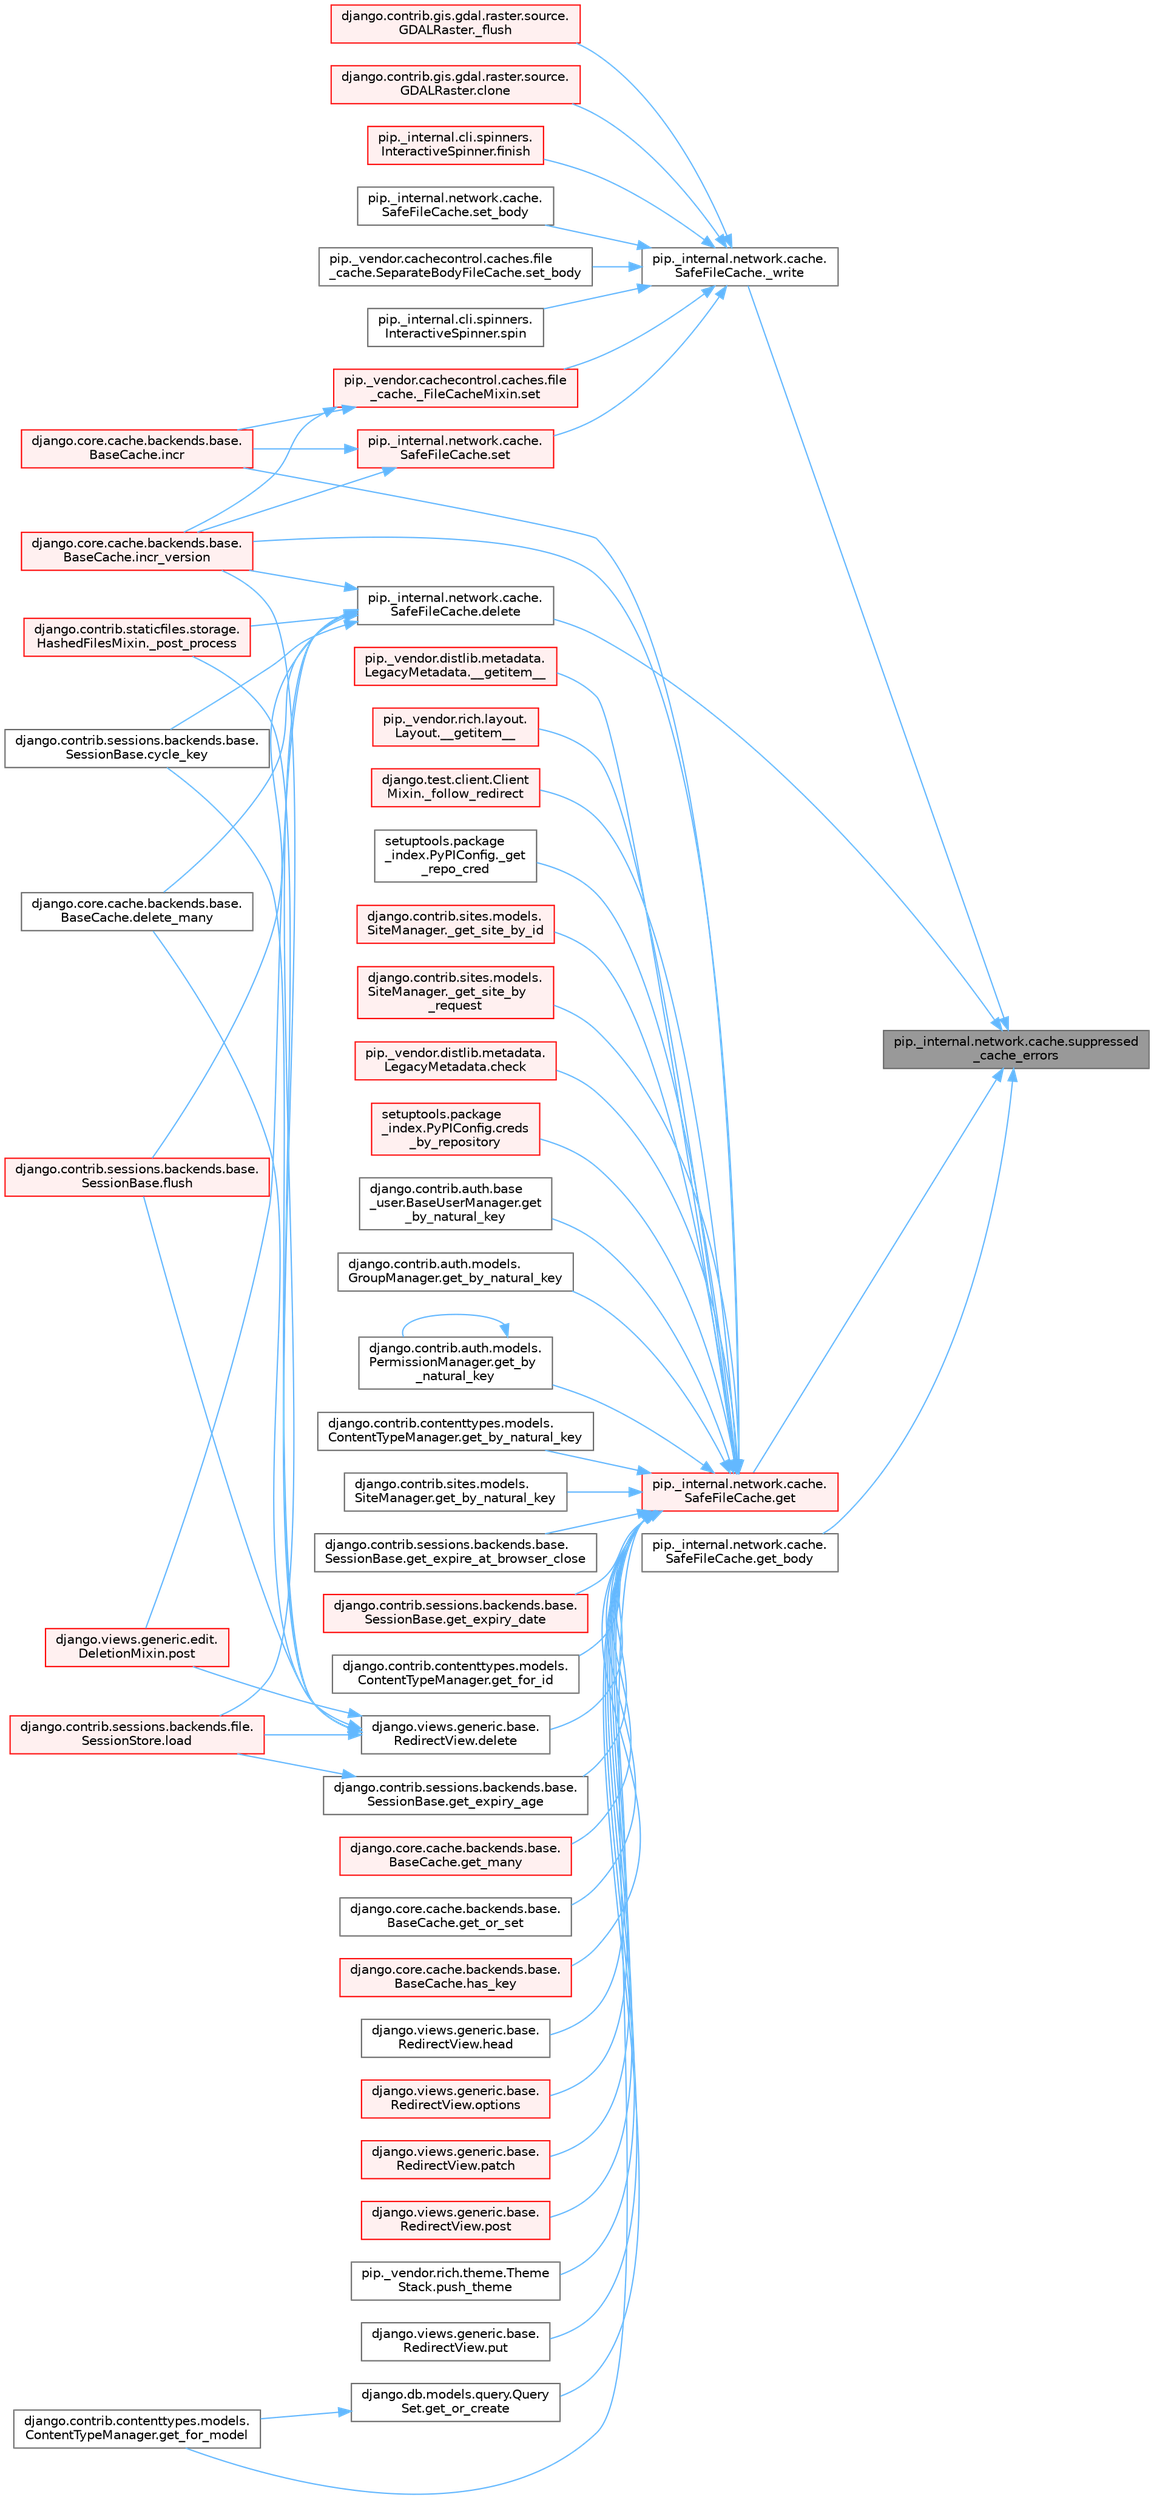 digraph "pip._internal.network.cache.suppressed_cache_errors"
{
 // LATEX_PDF_SIZE
  bgcolor="transparent";
  edge [fontname=Helvetica,fontsize=10,labelfontname=Helvetica,labelfontsize=10];
  node [fontname=Helvetica,fontsize=10,shape=box,height=0.2,width=0.4];
  rankdir="RL";
  Node1 [id="Node000001",label="pip._internal.network.cache.suppressed\l_cache_errors",height=0.2,width=0.4,color="gray40", fillcolor="grey60", style="filled", fontcolor="black",tooltip=" "];
  Node1 -> Node2 [id="edge1_Node000001_Node000002",dir="back",color="steelblue1",style="solid",tooltip=" "];
  Node2 [id="Node000002",label="pip._internal.network.cache.\lSafeFileCache._write",height=0.2,width=0.4,color="grey40", fillcolor="white", style="filled",URL="$classpip_1_1__internal_1_1network_1_1cache_1_1_safe_file_cache.html#a9f525ad384a979433e1a4d4ad3f4256c",tooltip=" "];
  Node2 -> Node3 [id="edge2_Node000002_Node000003",dir="back",color="steelblue1",style="solid",tooltip=" "];
  Node3 [id="Node000003",label="django.contrib.gis.gdal.raster.source.\lGDALRaster._flush",height=0.2,width=0.4,color="red", fillcolor="#FFF0F0", style="filled",URL="$classdjango_1_1contrib_1_1gis_1_1gdal_1_1raster_1_1source_1_1_g_d_a_l_raster.html#af272a67360ee049804d442bd344ff75b",tooltip=" "];
  Node2 -> Node1735 [id="edge3_Node000002_Node001735",dir="back",color="steelblue1",style="solid",tooltip=" "];
  Node1735 [id="Node001735",label="django.contrib.gis.gdal.raster.source.\lGDALRaster.clone",height=0.2,width=0.4,color="red", fillcolor="#FFF0F0", style="filled",URL="$classdjango_1_1contrib_1_1gis_1_1gdal_1_1raster_1_1source_1_1_g_d_a_l_raster.html#a963b5543b11c1395b6bc58cde72f5aa0",tooltip=" "];
  Node2 -> Node3277 [id="edge4_Node000002_Node003277",dir="back",color="steelblue1",style="solid",tooltip=" "];
  Node3277 [id="Node003277",label="pip._internal.cli.spinners.\lInteractiveSpinner.finish",height=0.2,width=0.4,color="red", fillcolor="#FFF0F0", style="filled",URL="$classpip_1_1__internal_1_1cli_1_1spinners_1_1_interactive_spinner.html#aa8e59d36acbf1a072233ae62dbea45d6",tooltip=" "];
  Node2 -> Node3278 [id="edge5_Node000002_Node003278",dir="back",color="steelblue1",style="solid",tooltip=" "];
  Node3278 [id="Node003278",label="pip._internal.network.cache.\lSafeFileCache.set",height=0.2,width=0.4,color="red", fillcolor="#FFF0F0", style="filled",URL="$classpip_1_1__internal_1_1network_1_1cache_1_1_safe_file_cache.html#a9f3b2e9f928775e5e043eb0b2fff5e7e",tooltip=" "];
  Node3278 -> Node794 [id="edge6_Node003278_Node000794",dir="back",color="steelblue1",style="solid",tooltip=" "];
  Node794 [id="Node000794",label="django.core.cache.backends.base.\lBaseCache.incr",height=0.2,width=0.4,color="red", fillcolor="#FFF0F0", style="filled",URL="$classdjango_1_1core_1_1cache_1_1backends_1_1base_1_1_base_cache.html#ab502f06a18e16d3d1495fdf1dca28831",tooltip=" "];
  Node3278 -> Node364 [id="edge7_Node003278_Node000364",dir="back",color="steelblue1",style="solid",tooltip=" "];
  Node364 [id="Node000364",label="django.core.cache.backends.base.\lBaseCache.incr_version",height=0.2,width=0.4,color="red", fillcolor="#FFF0F0", style="filled",URL="$classdjango_1_1core_1_1cache_1_1backends_1_1base_1_1_base_cache.html#a3ac7d74ffcfca67e2afee86ecf858b34",tooltip=" "];
  Node2 -> Node3056 [id="edge8_Node000002_Node003056",dir="back",color="steelblue1",style="solid",tooltip=" "];
  Node3056 [id="Node003056",label="pip._vendor.cachecontrol.caches.file\l_cache._FileCacheMixin.set",height=0.2,width=0.4,color="red", fillcolor="#FFF0F0", style="filled",URL="$classpip_1_1__vendor_1_1cachecontrol_1_1caches_1_1file__cache_1_1___file_cache_mixin.html#ae8a7588fc5a71680756743e05deeea9b",tooltip=" "];
  Node3056 -> Node794 [id="edge9_Node003056_Node000794",dir="back",color="steelblue1",style="solid",tooltip=" "];
  Node3056 -> Node364 [id="edge10_Node003056_Node000364",dir="back",color="steelblue1",style="solid",tooltip=" "];
  Node2 -> Node3279 [id="edge11_Node000002_Node003279",dir="back",color="steelblue1",style="solid",tooltip=" "];
  Node3279 [id="Node003279",label="pip._internal.network.cache.\lSafeFileCache.set_body",height=0.2,width=0.4,color="grey40", fillcolor="white", style="filled",URL="$classpip_1_1__internal_1_1network_1_1cache_1_1_safe_file_cache.html#a9f8fecbfb2071386ede8912774d1b110",tooltip=" "];
  Node2 -> Node3057 [id="edge12_Node000002_Node003057",dir="back",color="steelblue1",style="solid",tooltip=" "];
  Node3057 [id="Node003057",label="pip._vendor.cachecontrol.caches.file\l_cache.SeparateBodyFileCache.set_body",height=0.2,width=0.4,color="grey40", fillcolor="white", style="filled",URL="$classpip_1_1__vendor_1_1cachecontrol_1_1caches_1_1file__cache_1_1_separate_body_file_cache.html#a8fabbb6143c6afca2477309d3dfa7067",tooltip=" "];
  Node2 -> Node3280 [id="edge13_Node000002_Node003280",dir="back",color="steelblue1",style="solid",tooltip=" "];
  Node3280 [id="Node003280",label="pip._internal.cli.spinners.\lInteractiveSpinner.spin",height=0.2,width=0.4,color="grey40", fillcolor="white", style="filled",URL="$classpip_1_1__internal_1_1cli_1_1spinners_1_1_interactive_spinner.html#a84fabbd16bc8be31bf5e47905eab7498",tooltip=" "];
  Node1 -> Node3281 [id="edge14_Node000001_Node003281",dir="back",color="steelblue1",style="solid",tooltip=" "];
  Node3281 [id="Node003281",label="pip._internal.network.cache.\lSafeFileCache.delete",height=0.2,width=0.4,color="grey40", fillcolor="white", style="filled",URL="$classpip_1_1__internal_1_1network_1_1cache_1_1_safe_file_cache.html#acd56ba8bed0346d9ff5e04f88be484e1",tooltip=" "];
  Node3281 -> Node73 [id="edge15_Node003281_Node000073",dir="back",color="steelblue1",style="solid",tooltip=" "];
  Node73 [id="Node000073",label="django.contrib.staticfiles.storage.\lHashedFilesMixin._post_process",height=0.2,width=0.4,color="red", fillcolor="#FFF0F0", style="filled",URL="$classdjango_1_1contrib_1_1staticfiles_1_1storage_1_1_hashed_files_mixin.html#aa0c820223a4e686edd5d2c333d5a9336",tooltip=" "];
  Node3281 -> Node75 [id="edge16_Node003281_Node000075",dir="back",color="steelblue1",style="solid",tooltip=" "];
  Node75 [id="Node000075",label="django.contrib.sessions.backends.base.\lSessionBase.cycle_key",height=0.2,width=0.4,color="grey40", fillcolor="white", style="filled",URL="$classdjango_1_1contrib_1_1sessions_1_1backends_1_1base_1_1_session_base.html#a6955e9bebe4e5b7d463bccfcf9181016",tooltip=" "];
  Node3281 -> Node76 [id="edge17_Node003281_Node000076",dir="back",color="steelblue1",style="solid",tooltip=" "];
  Node76 [id="Node000076",label="django.core.cache.backends.base.\lBaseCache.delete_many",height=0.2,width=0.4,color="grey40", fillcolor="white", style="filled",URL="$classdjango_1_1core_1_1cache_1_1backends_1_1base_1_1_base_cache.html#a560226c6c5f05daec8c96ade18aa752b",tooltip=" "];
  Node3281 -> Node77 [id="edge18_Node003281_Node000077",dir="back",color="steelblue1",style="solid",tooltip=" "];
  Node77 [id="Node000077",label="django.contrib.sessions.backends.base.\lSessionBase.flush",height=0.2,width=0.4,color="red", fillcolor="#FFF0F0", style="filled",URL="$classdjango_1_1contrib_1_1sessions_1_1backends_1_1base_1_1_session_base.html#a915ab38003d5f0be1ce9f849583910bb",tooltip=" "];
  Node3281 -> Node364 [id="edge19_Node003281_Node000364",dir="back",color="steelblue1",style="solid",tooltip=" "];
  Node3281 -> Node360 [id="edge20_Node003281_Node000360",dir="back",color="steelblue1",style="solid",tooltip=" "];
  Node360 [id="Node000360",label="django.contrib.sessions.backends.file.\lSessionStore.load",height=0.2,width=0.4,color="red", fillcolor="#FFF0F0", style="filled",URL="$classdjango_1_1contrib_1_1sessions_1_1backends_1_1file_1_1_session_store.html#a408fa63512306fbaa7bbb62742f0295f",tooltip=" "];
  Node3281 -> Node366 [id="edge21_Node003281_Node000366",dir="back",color="steelblue1",style="solid",tooltip=" "];
  Node366 [id="Node000366",label="django.views.generic.edit.\lDeletionMixin.post",height=0.2,width=0.4,color="red", fillcolor="#FFF0F0", style="filled",URL="$classdjango_1_1views_1_1generic_1_1edit_1_1_deletion_mixin.html#a93358facc5cc6e84423e8471745b2a68",tooltip=" "];
  Node1 -> Node3282 [id="edge22_Node000001_Node003282",dir="back",color="steelblue1",style="solid",tooltip=" "];
  Node3282 [id="Node003282",label="pip._internal.network.cache.\lSafeFileCache.get",height=0.2,width=0.4,color="red", fillcolor="#FFF0F0", style="filled",URL="$classpip_1_1__internal_1_1network_1_1cache_1_1_safe_file_cache.html#a90732aeeb2a03d8df792c0b663291200",tooltip=" "];
  Node3282 -> Node68 [id="edge23_Node003282_Node000068",dir="back",color="steelblue1",style="solid",tooltip=" "];
  Node68 [id="Node000068",label="pip._vendor.distlib.metadata.\lLegacyMetadata.__getitem__",height=0.2,width=0.4,color="red", fillcolor="#FFF0F0", style="filled",URL="$classpip_1_1__vendor_1_1distlib_1_1metadata_1_1_legacy_metadata.html#a4bbfa90e12a85ff919edb328c979731c",tooltip=" "];
  Node3282 -> Node69 [id="edge24_Node003282_Node000069",dir="back",color="steelblue1",style="solid",tooltip=" "];
  Node69 [id="Node000069",label="pip._vendor.rich.layout.\lLayout.__getitem__",height=0.2,width=0.4,color="red", fillcolor="#FFF0F0", style="filled",URL="$classpip_1_1__vendor_1_1rich_1_1layout_1_1_layout.html#add0ab2d771b738c1d8f491d5fc922238",tooltip=" "];
  Node3282 -> Node70 [id="edge25_Node003282_Node000070",dir="back",color="steelblue1",style="solid",tooltip=" "];
  Node70 [id="Node000070",label="django.test.client.Client\lMixin._follow_redirect",height=0.2,width=0.4,color="red", fillcolor="#FFF0F0", style="filled",URL="$classdjango_1_1test_1_1client_1_1_client_mixin.html#a8ef9c674c0e06268a84a19666287c660",tooltip=" "];
  Node3282 -> Node1828 [id="edge26_Node003282_Node001828",dir="back",color="steelblue1",style="solid",tooltip=" "];
  Node1828 [id="Node001828",label="setuptools.package\l_index.PyPIConfig._get\l_repo_cred",height=0.2,width=0.4,color="grey40", fillcolor="white", style="filled",URL="$classsetuptools_1_1package__index_1_1_py_p_i_config.html#ae131b3373b6208486cc5f156eaa7265a",tooltip=" "];
  Node3282 -> Node1829 [id="edge27_Node003282_Node001829",dir="back",color="steelblue1",style="solid",tooltip=" "];
  Node1829 [id="Node001829",label="django.contrib.sites.models.\lSiteManager._get_site_by_id",height=0.2,width=0.4,color="red", fillcolor="#FFF0F0", style="filled",URL="$classdjango_1_1contrib_1_1sites_1_1models_1_1_site_manager.html#aa2caa86610079c1d43d51ecd4eeffdfd",tooltip=" "];
  Node3282 -> Node1831 [id="edge28_Node003282_Node001831",dir="back",color="steelblue1",style="solid",tooltip=" "];
  Node1831 [id="Node001831",label="django.contrib.sites.models.\lSiteManager._get_site_by\l_request",height=0.2,width=0.4,color="red", fillcolor="#FFF0F0", style="filled",URL="$classdjango_1_1contrib_1_1sites_1_1models_1_1_site_manager.html#afe4ac1f1603e7bc2e95bd348c30e9d81",tooltip=" "];
  Node3282 -> Node1832 [id="edge29_Node003282_Node001832",dir="back",color="steelblue1",style="solid",tooltip=" "];
  Node1832 [id="Node001832",label="pip._vendor.distlib.metadata.\lLegacyMetadata.check",height=0.2,width=0.4,color="red", fillcolor="#FFF0F0", style="filled",URL="$classpip_1_1__vendor_1_1distlib_1_1metadata_1_1_legacy_metadata.html#a9f3d75961911af2473c8092d354b3d85",tooltip=" "];
  Node3282 -> Node1833 [id="edge30_Node003282_Node001833",dir="back",color="steelblue1",style="solid",tooltip=" "];
  Node1833 [id="Node001833",label="setuptools.package\l_index.PyPIConfig.creds\l_by_repository",height=0.2,width=0.4,color="red", fillcolor="#FFF0F0", style="filled",URL="$classsetuptools_1_1package__index_1_1_py_p_i_config.html#a277b3e89479d171582044b5f9eb920a0",tooltip=" "];
  Node3282 -> Node1835 [id="edge31_Node003282_Node001835",dir="back",color="steelblue1",style="solid",tooltip=" "];
  Node1835 [id="Node001835",label="django.views.generic.base.\lRedirectView.delete",height=0.2,width=0.4,color="grey40", fillcolor="white", style="filled",URL="$classdjango_1_1views_1_1generic_1_1base_1_1_redirect_view.html#a7060a2e85ff141d1950dd42e436fb9f1",tooltip=" "];
  Node1835 -> Node73 [id="edge32_Node001835_Node000073",dir="back",color="steelblue1",style="solid",tooltip=" "];
  Node1835 -> Node75 [id="edge33_Node001835_Node000075",dir="back",color="steelblue1",style="solid",tooltip=" "];
  Node1835 -> Node76 [id="edge34_Node001835_Node000076",dir="back",color="steelblue1",style="solid",tooltip=" "];
  Node1835 -> Node77 [id="edge35_Node001835_Node000077",dir="back",color="steelblue1",style="solid",tooltip=" "];
  Node1835 -> Node364 [id="edge36_Node001835_Node000364",dir="back",color="steelblue1",style="solid",tooltip=" "];
  Node1835 -> Node360 [id="edge37_Node001835_Node000360",dir="back",color="steelblue1",style="solid",tooltip=" "];
  Node1835 -> Node366 [id="edge38_Node001835_Node000366",dir="back",color="steelblue1",style="solid",tooltip=" "];
  Node3282 -> Node1836 [id="edge39_Node003282_Node001836",dir="back",color="steelblue1",style="solid",tooltip=" "];
  Node1836 [id="Node001836",label="django.contrib.auth.base\l_user.BaseUserManager.get\l_by_natural_key",height=0.2,width=0.4,color="grey40", fillcolor="white", style="filled",URL="$classdjango_1_1contrib_1_1auth_1_1base__user_1_1_base_user_manager.html#a9e0cf0e3651ecbe163d9f87b076b0bf9",tooltip=" "];
  Node3282 -> Node1837 [id="edge40_Node003282_Node001837",dir="back",color="steelblue1",style="solid",tooltip=" "];
  Node1837 [id="Node001837",label="django.contrib.auth.models.\lGroupManager.get_by_natural_key",height=0.2,width=0.4,color="grey40", fillcolor="white", style="filled",URL="$classdjango_1_1contrib_1_1auth_1_1models_1_1_group_manager.html#af57a9a2ac1ef277ef6f1956f9d25293e",tooltip=" "];
  Node3282 -> Node1838 [id="edge41_Node003282_Node001838",dir="back",color="steelblue1",style="solid",tooltip=" "];
  Node1838 [id="Node001838",label="django.contrib.auth.models.\lPermissionManager.get_by\l_natural_key",height=0.2,width=0.4,color="grey40", fillcolor="white", style="filled",URL="$classdjango_1_1contrib_1_1auth_1_1models_1_1_permission_manager.html#a27621698d1bd2b3a2d73dbcd84db0cc3",tooltip=" "];
  Node1838 -> Node1838 [id="edge42_Node001838_Node001838",dir="back",color="steelblue1",style="solid",tooltip=" "];
  Node3282 -> Node1839 [id="edge43_Node003282_Node001839",dir="back",color="steelblue1",style="solid",tooltip=" "];
  Node1839 [id="Node001839",label="django.contrib.contenttypes.models.\lContentTypeManager.get_by_natural_key",height=0.2,width=0.4,color="grey40", fillcolor="white", style="filled",URL="$classdjango_1_1contrib_1_1contenttypes_1_1models_1_1_content_type_manager.html#aa19a7b03514cc1871e322fd5aeb2ecbe",tooltip=" "];
  Node3282 -> Node1840 [id="edge44_Node003282_Node001840",dir="back",color="steelblue1",style="solid",tooltip=" "];
  Node1840 [id="Node001840",label="django.contrib.sites.models.\lSiteManager.get_by_natural_key",height=0.2,width=0.4,color="grey40", fillcolor="white", style="filled",URL="$classdjango_1_1contrib_1_1sites_1_1models_1_1_site_manager.html#aeb05076243fd13bbdb7e1fe18794269c",tooltip=" "];
  Node3282 -> Node1841 [id="edge45_Node003282_Node001841",dir="back",color="steelblue1",style="solid",tooltip=" "];
  Node1841 [id="Node001841",label="django.contrib.sessions.backends.base.\lSessionBase.get_expire_at_browser_close",height=0.2,width=0.4,color="grey40", fillcolor="white", style="filled",URL="$classdjango_1_1contrib_1_1sessions_1_1backends_1_1base_1_1_session_base.html#a84c6c4afda960d505a1b2a7d3f97d75f",tooltip=" "];
  Node3282 -> Node1842 [id="edge46_Node003282_Node001842",dir="back",color="steelblue1",style="solid",tooltip=" "];
  Node1842 [id="Node001842",label="django.contrib.sessions.backends.base.\lSessionBase.get_expiry_age",height=0.2,width=0.4,color="grey40", fillcolor="white", style="filled",URL="$classdjango_1_1contrib_1_1sessions_1_1backends_1_1base_1_1_session_base.html#af853871a0f2af33b0fd38d04e9296e01",tooltip=" "];
  Node1842 -> Node360 [id="edge47_Node001842_Node000360",dir="back",color="steelblue1",style="solid",tooltip=" "];
  Node3282 -> Node1843 [id="edge48_Node003282_Node001843",dir="back",color="steelblue1",style="solid",tooltip=" "];
  Node1843 [id="Node001843",label="django.contrib.sessions.backends.base.\lSessionBase.get_expiry_date",height=0.2,width=0.4,color="red", fillcolor="#FFF0F0", style="filled",URL="$classdjango_1_1contrib_1_1sessions_1_1backends_1_1base_1_1_session_base.html#af87a5a48ca86a64f795e97f3529df849",tooltip=" "];
  Node3282 -> Node1845 [id="edge49_Node003282_Node001845",dir="back",color="steelblue1",style="solid",tooltip=" "];
  Node1845 [id="Node001845",label="django.contrib.contenttypes.models.\lContentTypeManager.get_for_id",height=0.2,width=0.4,color="grey40", fillcolor="white", style="filled",URL="$classdjango_1_1contrib_1_1contenttypes_1_1models_1_1_content_type_manager.html#a4f41aa06163cf8140d954a9d9ac0e99f",tooltip=" "];
  Node3282 -> Node379 [id="edge50_Node003282_Node000379",dir="back",color="steelblue1",style="solid",tooltip=" "];
  Node379 [id="Node000379",label="django.contrib.contenttypes.models.\lContentTypeManager.get_for_model",height=0.2,width=0.4,color="grey40", fillcolor="white", style="filled",URL="$classdjango_1_1contrib_1_1contenttypes_1_1models_1_1_content_type_manager.html#a1b89bc07df6111e44f749d556f96a414",tooltip=" "];
  Node3282 -> Node1846 [id="edge51_Node003282_Node001846",dir="back",color="steelblue1",style="solid",tooltip=" "];
  Node1846 [id="Node001846",label="django.core.cache.backends.base.\lBaseCache.get_many",height=0.2,width=0.4,color="red", fillcolor="#FFF0F0", style="filled",URL="$classdjango_1_1core_1_1cache_1_1backends_1_1base_1_1_base_cache.html#a1d156ab9ced75cecfa673cbee3ac9053",tooltip=" "];
  Node3282 -> Node378 [id="edge52_Node003282_Node000378",dir="back",color="steelblue1",style="solid",tooltip=" "];
  Node378 [id="Node000378",label="django.db.models.query.Query\lSet.get_or_create",height=0.2,width=0.4,color="grey40", fillcolor="white", style="filled",URL="$classdjango_1_1db_1_1models_1_1query_1_1_query_set.html#a0f727927ec4d1b9f3087b831cc911c59",tooltip=" "];
  Node378 -> Node379 [id="edge53_Node000378_Node000379",dir="back",color="steelblue1",style="solid",tooltip=" "];
  Node3282 -> Node757 [id="edge54_Node003282_Node000757",dir="back",color="steelblue1",style="solid",tooltip=" "];
  Node757 [id="Node000757",label="django.core.cache.backends.base.\lBaseCache.get_or_set",height=0.2,width=0.4,color="grey40", fillcolor="white", style="filled",URL="$classdjango_1_1core_1_1cache_1_1backends_1_1base_1_1_base_cache.html#ac478d532b4c2b74987f49ff8291e5343",tooltip=" "];
  Node3282 -> Node1848 [id="edge55_Node003282_Node001848",dir="back",color="steelblue1",style="solid",tooltip=" "];
  Node1848 [id="Node001848",label="django.core.cache.backends.base.\lBaseCache.has_key",height=0.2,width=0.4,color="red", fillcolor="#FFF0F0", style="filled",URL="$classdjango_1_1core_1_1cache_1_1backends_1_1base_1_1_base_cache.html#a2d06a56d17661d63648e1ec13ae93d3b",tooltip=" "];
  Node3282 -> Node1850 [id="edge56_Node003282_Node001850",dir="back",color="steelblue1",style="solid",tooltip=" "];
  Node1850 [id="Node001850",label="django.views.generic.base.\lRedirectView.head",height=0.2,width=0.4,color="grey40", fillcolor="white", style="filled",URL="$classdjango_1_1views_1_1generic_1_1base_1_1_redirect_view.html#a34f0a0a5fb94f117f4752789a8db216a",tooltip=" "];
  Node3282 -> Node794 [id="edge57_Node003282_Node000794",dir="back",color="steelblue1",style="solid",tooltip=" "];
  Node3282 -> Node364 [id="edge58_Node003282_Node000364",dir="back",color="steelblue1",style="solid",tooltip=" "];
  Node3282 -> Node1851 [id="edge59_Node003282_Node001851",dir="back",color="steelblue1",style="solid",tooltip=" "];
  Node1851 [id="Node001851",label="django.views.generic.base.\lRedirectView.options",height=0.2,width=0.4,color="red", fillcolor="#FFF0F0", style="filled",URL="$classdjango_1_1views_1_1generic_1_1base_1_1_redirect_view.html#a444de156c79647344c987295c47a76e1",tooltip=" "];
  Node3282 -> Node1852 [id="edge60_Node003282_Node001852",dir="back",color="steelblue1",style="solid",tooltip=" "];
  Node1852 [id="Node001852",label="django.views.generic.base.\lRedirectView.patch",height=0.2,width=0.4,color="red", fillcolor="#FFF0F0", style="filled",URL="$classdjango_1_1views_1_1generic_1_1base_1_1_redirect_view.html#a1af0176656ad2642a86603a7f2efd6c8",tooltip=" "];
  Node3282 -> Node1855 [id="edge61_Node003282_Node001855",dir="back",color="steelblue1",style="solid",tooltip=" "];
  Node1855 [id="Node001855",label="django.views.generic.base.\lRedirectView.post",height=0.2,width=0.4,color="red", fillcolor="#FFF0F0", style="filled",URL="$classdjango_1_1views_1_1generic_1_1base_1_1_redirect_view.html#a20f1374a926b81c739ea2672fbe38552",tooltip=" "];
  Node3282 -> Node1856 [id="edge62_Node003282_Node001856",dir="back",color="steelblue1",style="solid",tooltip=" "];
  Node1856 [id="Node001856",label="pip._vendor.rich.theme.Theme\lStack.push_theme",height=0.2,width=0.4,color="grey40", fillcolor="white", style="filled",URL="$classpip_1_1__vendor_1_1rich_1_1theme_1_1_theme_stack.html#a59e2cc731ff921b7ce76aa4aa4eaf948",tooltip=" "];
  Node3282 -> Node1857 [id="edge63_Node003282_Node001857",dir="back",color="steelblue1",style="solid",tooltip=" "];
  Node1857 [id="Node001857",label="django.views.generic.base.\lRedirectView.put",height=0.2,width=0.4,color="grey40", fillcolor="white", style="filled",URL="$classdjango_1_1views_1_1generic_1_1base_1_1_redirect_view.html#a898fb37aa8487c3c0ef4f20bd40ed854",tooltip=" "];
  Node1 -> Node3283 [id="edge64_Node000001_Node003283",dir="back",color="steelblue1",style="solid",tooltip=" "];
  Node3283 [id="Node003283",label="pip._internal.network.cache.\lSafeFileCache.get_body",height=0.2,width=0.4,color="grey40", fillcolor="white", style="filled",URL="$classpip_1_1__internal_1_1network_1_1cache_1_1_safe_file_cache.html#a91cbbbd1ccbe3c5caf947ec4937c9c62",tooltip=" "];
}
